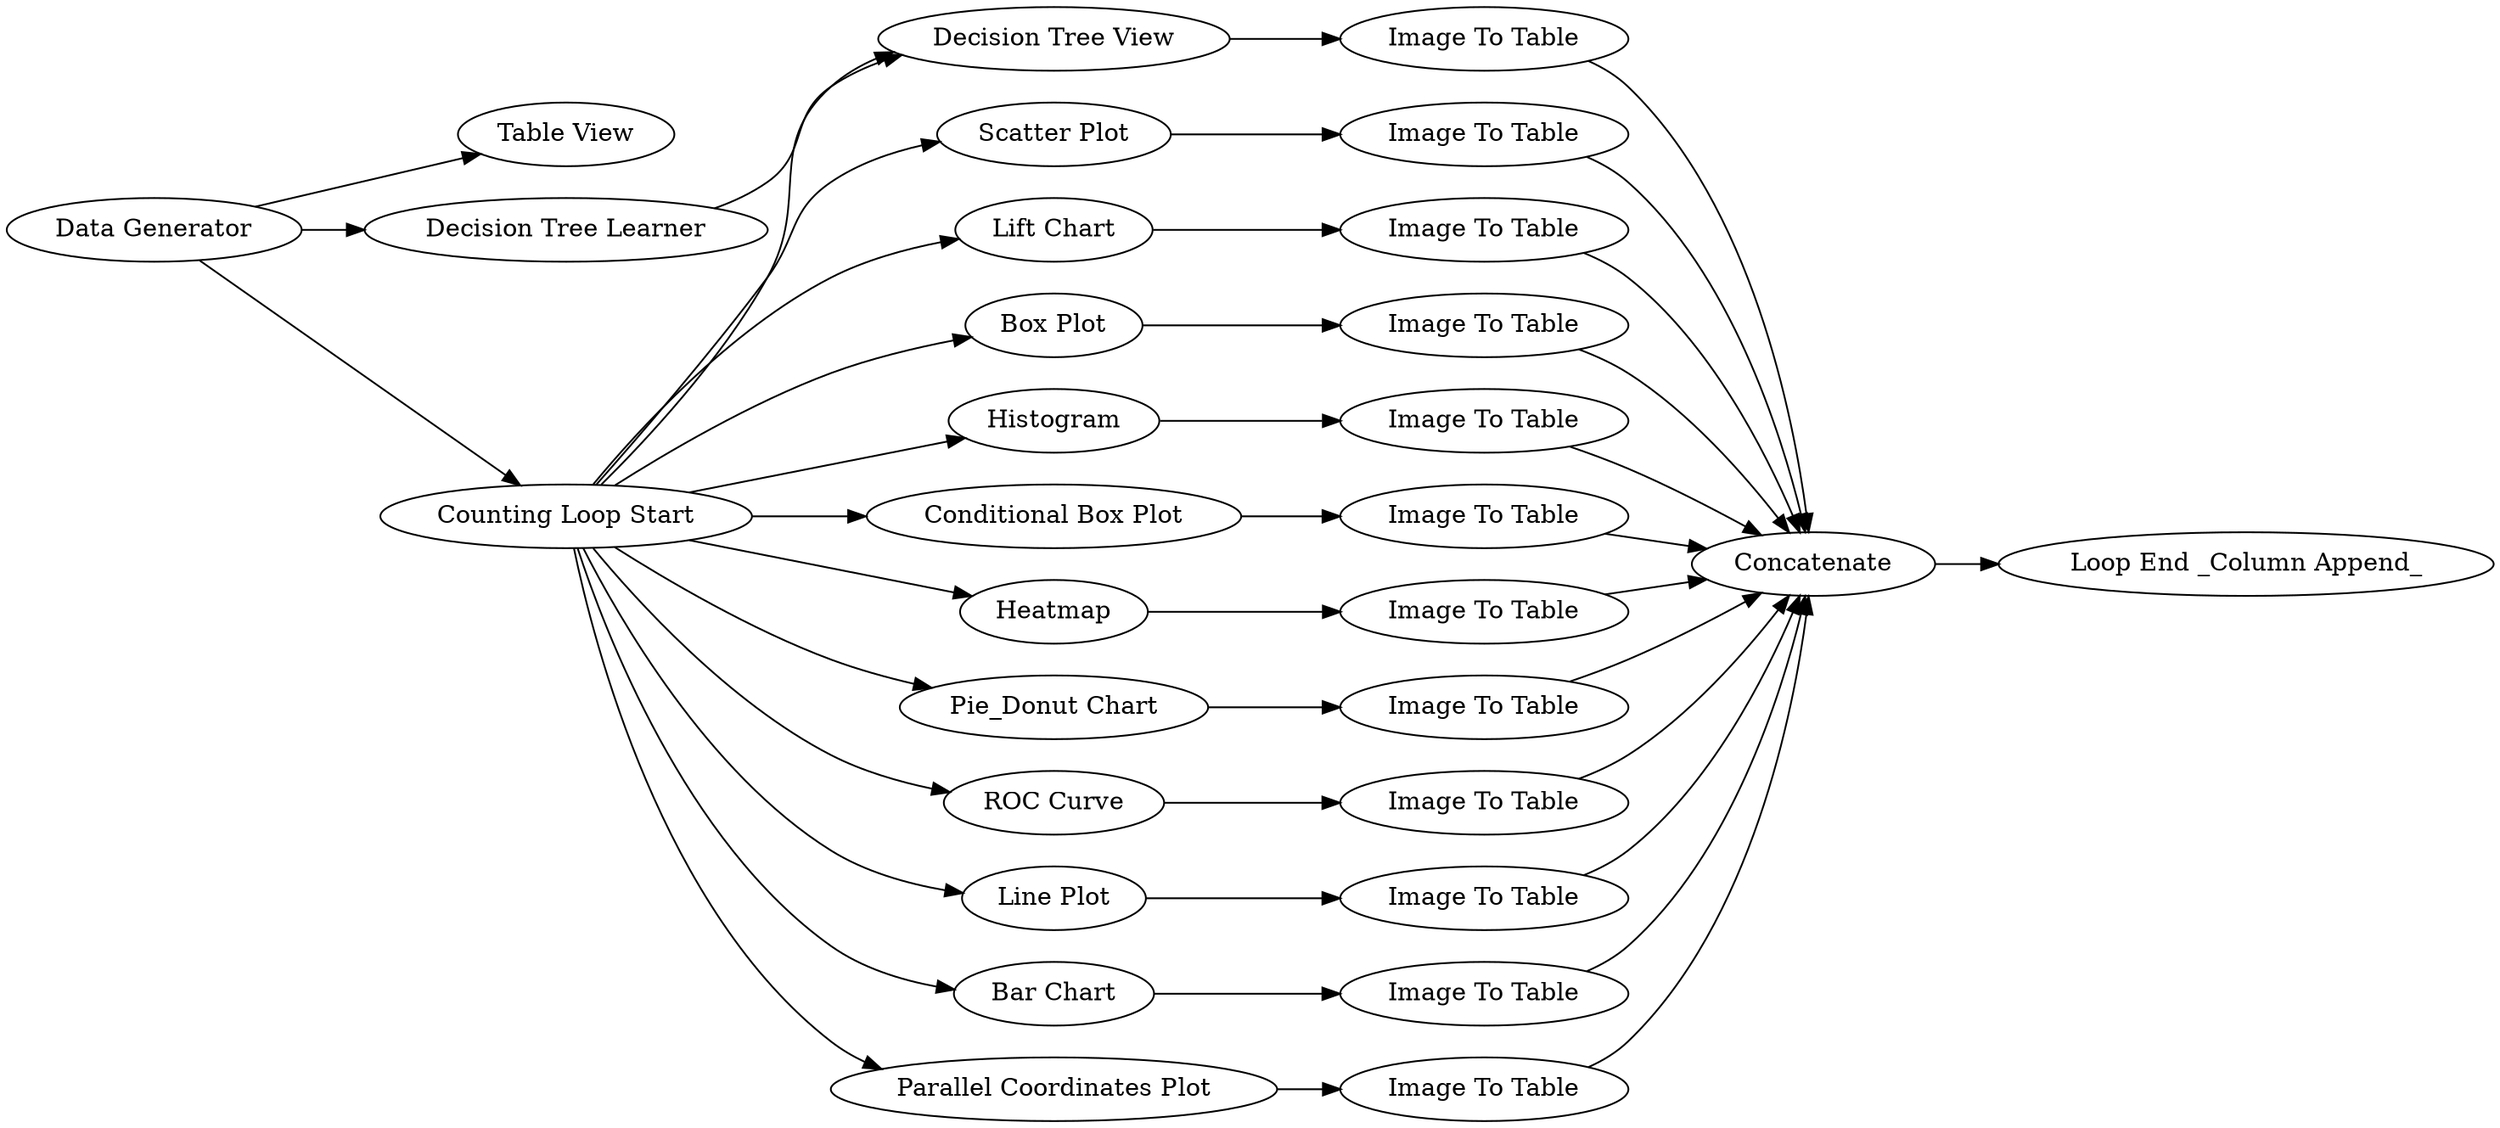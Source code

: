 digraph {
	"1601931501325781290_23" [label="Image To Table"]
	"1601931501325781290_32" [label="Loop End _Column Append_"]
	"1601931501325781290_28" [label="Image To Table"]
	"1601931501325781290_26" [label="Image To Table"]
	"1601931501325781290_34" [label="Table View"]
	"1601931501325781290_7" [label="Scatter Plot"]
	"1601931501325781290_20" [label="Image To Table"]
	"1601931501325781290_27" [label="Image To Table"]
	"1601931501325781290_22" [label="Image To Table"]
	"1601931501325781290_21" [label="Image To Table"]
	"1601931501325781290_16" [label="Lift Chart"]
	"1601931501325781290_12" [label="Box Plot"]
	"1601931501325781290_4" [label="Decision Tree View"]
	"1601931501325781290_13" [label="Conditional Box Plot"]
	"1601931501325781290_33" [label="Image To Table"]
	"1601931501325781290_29" [label="Image To Table"]
	"1601931501325781290_25" [label="Image To Table"]
	"1601931501325781290_24" [label="Image To Table"]
	"1601931501325781290_30" [label="Image To Table"]
	"1601931501325781290_1" [label="Data Generator"]
	"1601931501325781290_14" [label=Heatmap]
	"1601931501325781290_18" [label="Pie_Donut Chart"]
	"1601931501325781290_31" [label=Concatenate]
	"1601931501325781290_19" [label="ROC Curve"]
	"1601931501325781290_2" [label="Line Plot"]
	"1601931501325781290_8" [label="Counting Loop Start"]
	"1601931501325781290_11" [label="Bar Chart"]
	"1601931501325781290_17" [label="Parallel Coordinates Plot"]
	"1601931501325781290_15" [label=Histogram]
	"1601931501325781290_6" [label="Decision Tree Learner"]
	"1601931501325781290_1" -> "1601931501325781290_8"
	"1601931501325781290_8" -> "1601931501325781290_17"
	"1601931501325781290_8" -> "1601931501325781290_19"
	"1601931501325781290_24" -> "1601931501325781290_31"
	"1601931501325781290_1" -> "1601931501325781290_34"
	"1601931501325781290_23" -> "1601931501325781290_31"
	"1601931501325781290_8" -> "1601931501325781290_7"
	"1601931501325781290_21" -> "1601931501325781290_31"
	"1601931501325781290_1" -> "1601931501325781290_6"
	"1601931501325781290_8" -> "1601931501325781290_16"
	"1601931501325781290_6" -> "1601931501325781290_4"
	"1601931501325781290_8" -> "1601931501325781290_15"
	"1601931501325781290_22" -> "1601931501325781290_31"
	"1601931501325781290_8" -> "1601931501325781290_14"
	"1601931501325781290_11" -> "1601931501325781290_23"
	"1601931501325781290_15" -> "1601931501325781290_28"
	"1601931501325781290_19" -> "1601931501325781290_30"
	"1601931501325781290_8" -> "1601931501325781290_11"
	"1601931501325781290_8" -> "1601931501325781290_12"
	"1601931501325781290_2" -> "1601931501325781290_21"
	"1601931501325781290_13" -> "1601931501325781290_25"
	"1601931501325781290_4" -> "1601931501325781290_20"
	"1601931501325781290_27" -> "1601931501325781290_31"
	"1601931501325781290_18" -> "1601931501325781290_27"
	"1601931501325781290_14" -> "1601931501325781290_33"
	"1601931501325781290_16" -> "1601931501325781290_29"
	"1601931501325781290_20" -> "1601931501325781290_31"
	"1601931501325781290_12" -> "1601931501325781290_24"
	"1601931501325781290_17" -> "1601931501325781290_26"
	"1601931501325781290_28" -> "1601931501325781290_31"
	"1601931501325781290_25" -> "1601931501325781290_31"
	"1601931501325781290_8" -> "1601931501325781290_4"
	"1601931501325781290_8" -> "1601931501325781290_13"
	"1601931501325781290_30" -> "1601931501325781290_31"
	"1601931501325781290_33" -> "1601931501325781290_31"
	"1601931501325781290_29" -> "1601931501325781290_31"
	"1601931501325781290_8" -> "1601931501325781290_18"
	"1601931501325781290_31" -> "1601931501325781290_32"
	"1601931501325781290_7" -> "1601931501325781290_22"
	"1601931501325781290_26" -> "1601931501325781290_31"
	"1601931501325781290_8" -> "1601931501325781290_2"
	rankdir=LR
}
